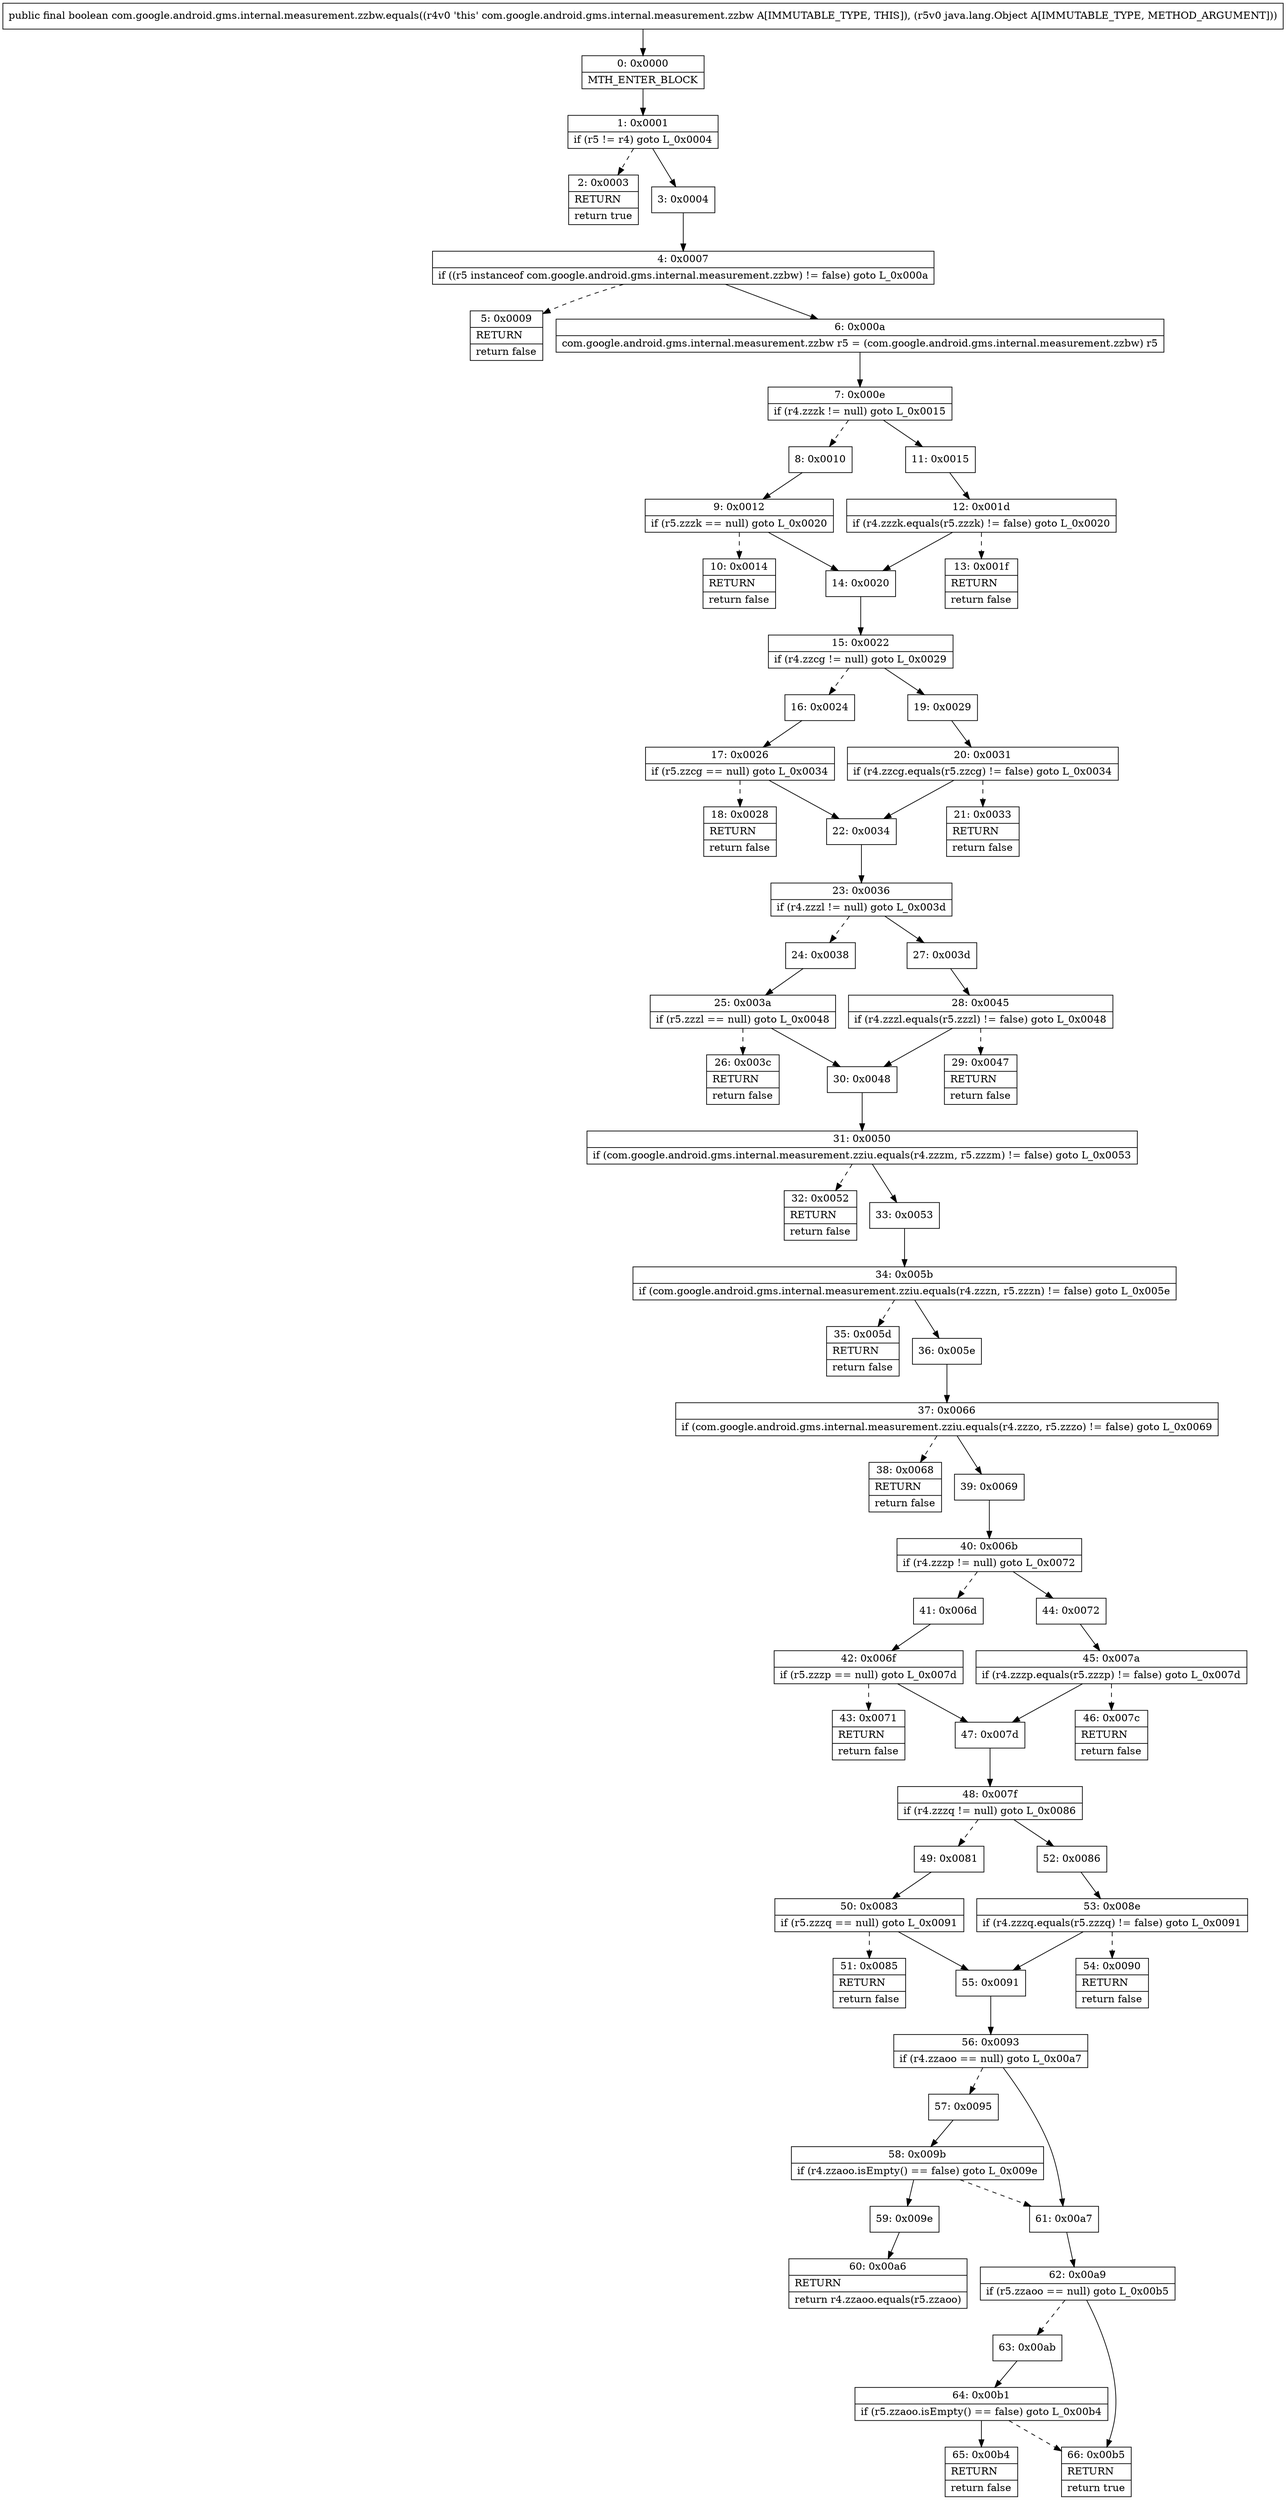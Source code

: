 digraph "CFG forcom.google.android.gms.internal.measurement.zzbw.equals(Ljava\/lang\/Object;)Z" {
Node_0 [shape=record,label="{0\:\ 0x0000|MTH_ENTER_BLOCK\l}"];
Node_1 [shape=record,label="{1\:\ 0x0001|if (r5 != r4) goto L_0x0004\l}"];
Node_2 [shape=record,label="{2\:\ 0x0003|RETURN\l|return true\l}"];
Node_3 [shape=record,label="{3\:\ 0x0004}"];
Node_4 [shape=record,label="{4\:\ 0x0007|if ((r5 instanceof com.google.android.gms.internal.measurement.zzbw) != false) goto L_0x000a\l}"];
Node_5 [shape=record,label="{5\:\ 0x0009|RETURN\l|return false\l}"];
Node_6 [shape=record,label="{6\:\ 0x000a|com.google.android.gms.internal.measurement.zzbw r5 = (com.google.android.gms.internal.measurement.zzbw) r5\l}"];
Node_7 [shape=record,label="{7\:\ 0x000e|if (r4.zzzk != null) goto L_0x0015\l}"];
Node_8 [shape=record,label="{8\:\ 0x0010}"];
Node_9 [shape=record,label="{9\:\ 0x0012|if (r5.zzzk == null) goto L_0x0020\l}"];
Node_10 [shape=record,label="{10\:\ 0x0014|RETURN\l|return false\l}"];
Node_11 [shape=record,label="{11\:\ 0x0015}"];
Node_12 [shape=record,label="{12\:\ 0x001d|if (r4.zzzk.equals(r5.zzzk) != false) goto L_0x0020\l}"];
Node_13 [shape=record,label="{13\:\ 0x001f|RETURN\l|return false\l}"];
Node_14 [shape=record,label="{14\:\ 0x0020}"];
Node_15 [shape=record,label="{15\:\ 0x0022|if (r4.zzcg != null) goto L_0x0029\l}"];
Node_16 [shape=record,label="{16\:\ 0x0024}"];
Node_17 [shape=record,label="{17\:\ 0x0026|if (r5.zzcg == null) goto L_0x0034\l}"];
Node_18 [shape=record,label="{18\:\ 0x0028|RETURN\l|return false\l}"];
Node_19 [shape=record,label="{19\:\ 0x0029}"];
Node_20 [shape=record,label="{20\:\ 0x0031|if (r4.zzcg.equals(r5.zzcg) != false) goto L_0x0034\l}"];
Node_21 [shape=record,label="{21\:\ 0x0033|RETURN\l|return false\l}"];
Node_22 [shape=record,label="{22\:\ 0x0034}"];
Node_23 [shape=record,label="{23\:\ 0x0036|if (r4.zzzl != null) goto L_0x003d\l}"];
Node_24 [shape=record,label="{24\:\ 0x0038}"];
Node_25 [shape=record,label="{25\:\ 0x003a|if (r5.zzzl == null) goto L_0x0048\l}"];
Node_26 [shape=record,label="{26\:\ 0x003c|RETURN\l|return false\l}"];
Node_27 [shape=record,label="{27\:\ 0x003d}"];
Node_28 [shape=record,label="{28\:\ 0x0045|if (r4.zzzl.equals(r5.zzzl) != false) goto L_0x0048\l}"];
Node_29 [shape=record,label="{29\:\ 0x0047|RETURN\l|return false\l}"];
Node_30 [shape=record,label="{30\:\ 0x0048}"];
Node_31 [shape=record,label="{31\:\ 0x0050|if (com.google.android.gms.internal.measurement.zziu.equals(r4.zzzm, r5.zzzm) != false) goto L_0x0053\l}"];
Node_32 [shape=record,label="{32\:\ 0x0052|RETURN\l|return false\l}"];
Node_33 [shape=record,label="{33\:\ 0x0053}"];
Node_34 [shape=record,label="{34\:\ 0x005b|if (com.google.android.gms.internal.measurement.zziu.equals(r4.zzzn, r5.zzzn) != false) goto L_0x005e\l}"];
Node_35 [shape=record,label="{35\:\ 0x005d|RETURN\l|return false\l}"];
Node_36 [shape=record,label="{36\:\ 0x005e}"];
Node_37 [shape=record,label="{37\:\ 0x0066|if (com.google.android.gms.internal.measurement.zziu.equals(r4.zzzo, r5.zzzo) != false) goto L_0x0069\l}"];
Node_38 [shape=record,label="{38\:\ 0x0068|RETURN\l|return false\l}"];
Node_39 [shape=record,label="{39\:\ 0x0069}"];
Node_40 [shape=record,label="{40\:\ 0x006b|if (r4.zzzp != null) goto L_0x0072\l}"];
Node_41 [shape=record,label="{41\:\ 0x006d}"];
Node_42 [shape=record,label="{42\:\ 0x006f|if (r5.zzzp == null) goto L_0x007d\l}"];
Node_43 [shape=record,label="{43\:\ 0x0071|RETURN\l|return false\l}"];
Node_44 [shape=record,label="{44\:\ 0x0072}"];
Node_45 [shape=record,label="{45\:\ 0x007a|if (r4.zzzp.equals(r5.zzzp) != false) goto L_0x007d\l}"];
Node_46 [shape=record,label="{46\:\ 0x007c|RETURN\l|return false\l}"];
Node_47 [shape=record,label="{47\:\ 0x007d}"];
Node_48 [shape=record,label="{48\:\ 0x007f|if (r4.zzzq != null) goto L_0x0086\l}"];
Node_49 [shape=record,label="{49\:\ 0x0081}"];
Node_50 [shape=record,label="{50\:\ 0x0083|if (r5.zzzq == null) goto L_0x0091\l}"];
Node_51 [shape=record,label="{51\:\ 0x0085|RETURN\l|return false\l}"];
Node_52 [shape=record,label="{52\:\ 0x0086}"];
Node_53 [shape=record,label="{53\:\ 0x008e|if (r4.zzzq.equals(r5.zzzq) != false) goto L_0x0091\l}"];
Node_54 [shape=record,label="{54\:\ 0x0090|RETURN\l|return false\l}"];
Node_55 [shape=record,label="{55\:\ 0x0091}"];
Node_56 [shape=record,label="{56\:\ 0x0093|if (r4.zzaoo == null) goto L_0x00a7\l}"];
Node_57 [shape=record,label="{57\:\ 0x0095}"];
Node_58 [shape=record,label="{58\:\ 0x009b|if (r4.zzaoo.isEmpty() == false) goto L_0x009e\l}"];
Node_59 [shape=record,label="{59\:\ 0x009e}"];
Node_60 [shape=record,label="{60\:\ 0x00a6|RETURN\l|return r4.zzaoo.equals(r5.zzaoo)\l}"];
Node_61 [shape=record,label="{61\:\ 0x00a7}"];
Node_62 [shape=record,label="{62\:\ 0x00a9|if (r5.zzaoo == null) goto L_0x00b5\l}"];
Node_63 [shape=record,label="{63\:\ 0x00ab}"];
Node_64 [shape=record,label="{64\:\ 0x00b1|if (r5.zzaoo.isEmpty() == false) goto L_0x00b4\l}"];
Node_65 [shape=record,label="{65\:\ 0x00b4|RETURN\l|return false\l}"];
Node_66 [shape=record,label="{66\:\ 0x00b5|RETURN\l|return true\l}"];
MethodNode[shape=record,label="{public final boolean com.google.android.gms.internal.measurement.zzbw.equals((r4v0 'this' com.google.android.gms.internal.measurement.zzbw A[IMMUTABLE_TYPE, THIS]), (r5v0 java.lang.Object A[IMMUTABLE_TYPE, METHOD_ARGUMENT])) }"];
MethodNode -> Node_0;
Node_0 -> Node_1;
Node_1 -> Node_2[style=dashed];
Node_1 -> Node_3;
Node_3 -> Node_4;
Node_4 -> Node_5[style=dashed];
Node_4 -> Node_6;
Node_6 -> Node_7;
Node_7 -> Node_8[style=dashed];
Node_7 -> Node_11;
Node_8 -> Node_9;
Node_9 -> Node_10[style=dashed];
Node_9 -> Node_14;
Node_11 -> Node_12;
Node_12 -> Node_13[style=dashed];
Node_12 -> Node_14;
Node_14 -> Node_15;
Node_15 -> Node_16[style=dashed];
Node_15 -> Node_19;
Node_16 -> Node_17;
Node_17 -> Node_18[style=dashed];
Node_17 -> Node_22;
Node_19 -> Node_20;
Node_20 -> Node_21[style=dashed];
Node_20 -> Node_22;
Node_22 -> Node_23;
Node_23 -> Node_24[style=dashed];
Node_23 -> Node_27;
Node_24 -> Node_25;
Node_25 -> Node_26[style=dashed];
Node_25 -> Node_30;
Node_27 -> Node_28;
Node_28 -> Node_29[style=dashed];
Node_28 -> Node_30;
Node_30 -> Node_31;
Node_31 -> Node_32[style=dashed];
Node_31 -> Node_33;
Node_33 -> Node_34;
Node_34 -> Node_35[style=dashed];
Node_34 -> Node_36;
Node_36 -> Node_37;
Node_37 -> Node_38[style=dashed];
Node_37 -> Node_39;
Node_39 -> Node_40;
Node_40 -> Node_41[style=dashed];
Node_40 -> Node_44;
Node_41 -> Node_42;
Node_42 -> Node_43[style=dashed];
Node_42 -> Node_47;
Node_44 -> Node_45;
Node_45 -> Node_46[style=dashed];
Node_45 -> Node_47;
Node_47 -> Node_48;
Node_48 -> Node_49[style=dashed];
Node_48 -> Node_52;
Node_49 -> Node_50;
Node_50 -> Node_51[style=dashed];
Node_50 -> Node_55;
Node_52 -> Node_53;
Node_53 -> Node_54[style=dashed];
Node_53 -> Node_55;
Node_55 -> Node_56;
Node_56 -> Node_57[style=dashed];
Node_56 -> Node_61;
Node_57 -> Node_58;
Node_58 -> Node_59;
Node_58 -> Node_61[style=dashed];
Node_59 -> Node_60;
Node_61 -> Node_62;
Node_62 -> Node_63[style=dashed];
Node_62 -> Node_66;
Node_63 -> Node_64;
Node_64 -> Node_65;
Node_64 -> Node_66[style=dashed];
}

